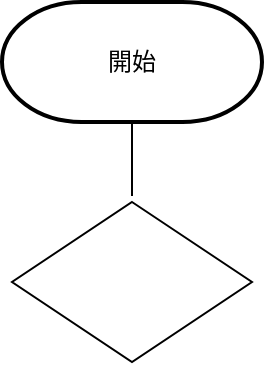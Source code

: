 <mxfile version="21.0.2" type="github">
  <diagram name="Page-1" id="8378b5f6-a2b2-b727-a746-972ab9d02e00">
    <mxGraphModel dx="1434" dy="756" grid="1" gridSize="10" guides="1" tooltips="1" connect="0" arrows="1" fold="1" page="1" pageScale="1.5" pageWidth="1169" pageHeight="827" background="none" math="0" shadow="0">
      <root>
        <mxCell id="0" />
        <mxCell id="1" parent="0" />
        <mxCell id="SvcZetnL9h9Qx_WNq1S4-278" value="開始" style="strokeWidth=2;html=1;shape=mxgraph.flowchart.terminator;whiteSpace=wrap;" vertex="1" parent="1">
          <mxGeometry x="320" y="220" width="130" height="60" as="geometry" />
        </mxCell>
        <mxCell id="SvcZetnL9h9Qx_WNq1S4-280" value="" style="rhombus;whiteSpace=wrap;html=1;" vertex="1" parent="1">
          <mxGeometry x="325" y="320" width="120" height="80" as="geometry" />
        </mxCell>
        <mxCell id="SvcZetnL9h9Qx_WNq1S4-281" value="" style="endArrow=none;html=1;rounded=0;exitX=0.5;exitY=-0.037;exitDx=0;exitDy=0;exitPerimeter=0;" edge="1" parent="1" source="SvcZetnL9h9Qx_WNq1S4-280" target="SvcZetnL9h9Qx_WNq1S4-278">
          <mxGeometry width="50" height="50" relative="1" as="geometry">
            <mxPoint x="410" y="360" as="sourcePoint" />
            <mxPoint x="460" y="310" as="targetPoint" />
          </mxGeometry>
        </mxCell>
      </root>
    </mxGraphModel>
  </diagram>
</mxfile>
